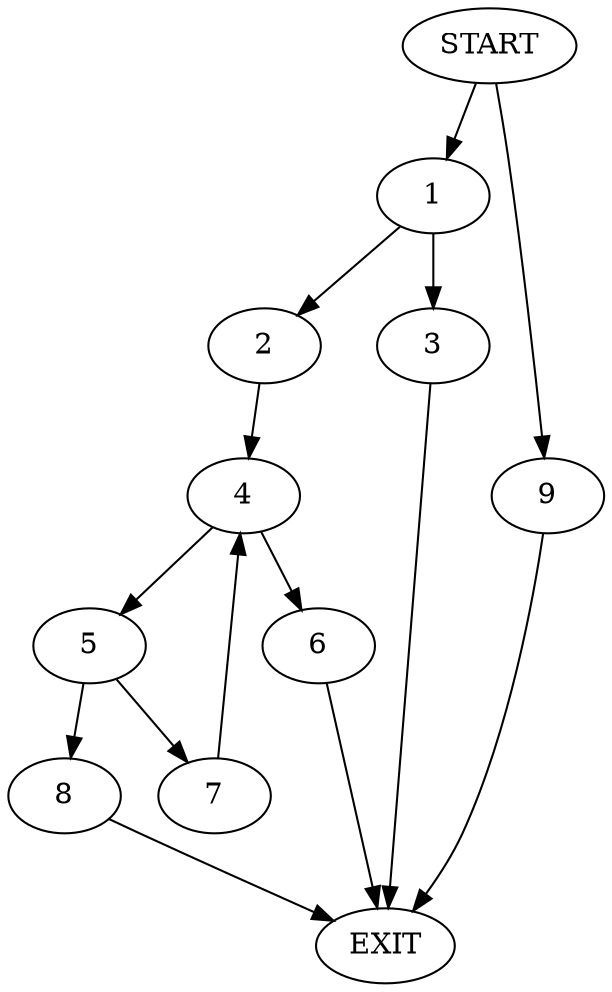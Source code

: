 digraph {
0 [label="START"]
10 [label="EXIT"]
0 -> 1
1 -> 2
1 -> 3
2 -> 4
3 -> 10
4 -> 5
4 -> 6
5 -> 7
5 -> 8
6 -> 10
7 -> 4
8 -> 10
0 -> 9
9 -> 10
}
